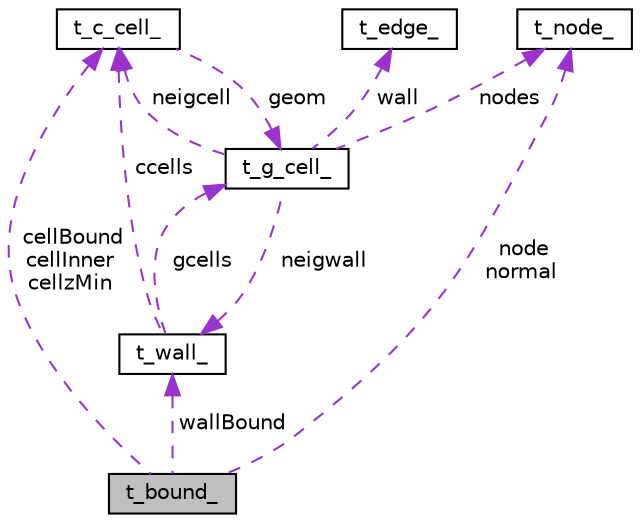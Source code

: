 digraph "t_bound_"
{
 // LATEX_PDF_SIZE
  edge [fontname="Helvetica",fontsize="10",labelfontname="Helvetica",labelfontsize="10"];
  node [fontname="Helvetica",fontsize="10",shape=record];
  Node1 [label="t_bound_",height=0.2,width=0.4,color="black", fillcolor="grey75", style="filled", fontcolor="black",tooltip="Open boundary geometry and flow conditions."];
  Node2 -> Node1 [dir="back",color="darkorchid3",fontsize="10",style="dashed",label=" cellBound\ncellInner\ncellzMin" ,fontname="Helvetica"];
  Node2 [label="t_c_cell_",height=0.2,width=0.4,color="black", fillcolor="white", style="filled",URL="$structt__c__cell__.html",tooltip="Calculus cells: flow variables in cells."];
  Node3 -> Node2 [dir="back",color="darkorchid3",fontsize="10",style="dashed",label=" geom" ,fontname="Helvetica"];
  Node3 [label="t_g_cell_",height=0.2,width=0.4,color="black", fillcolor="white", style="filled",URL="$structt__g__cell__.html",tooltip="Geometry cells: mesh characteristics in cells."];
  Node2 -> Node3 [dir="back",color="darkorchid3",fontsize="10",style="dashed",label=" neigcell" ,fontname="Helvetica"];
  Node4 -> Node3 [dir="back",color="darkorchid3",fontsize="10",style="dashed",label=" wall" ,fontname="Helvetica"];
  Node4 [label="t_edge_",height=0.2,width=0.4,color="black", fillcolor="white", style="filled",URL="$structt__edge__.html",tooltip="Geometrical edges for mesh topology construction."];
  Node5 -> Node3 [dir="back",color="darkorchid3",fontsize="10",style="dashed",label=" neigwall" ,fontname="Helvetica"];
  Node5 [label="t_wall_",height=0.2,width=0.4,color="black", fillcolor="white", style="filled",URL="$structt__wall__.html",tooltip="Wall characteristics for computation."];
  Node2 -> Node5 [dir="back",color="darkorchid3",fontsize="10",style="dashed",label=" ccells" ,fontname="Helvetica"];
  Node3 -> Node5 [dir="back",color="darkorchid3",fontsize="10",style="dashed",label=" gcells" ,fontname="Helvetica"];
  Node6 -> Node3 [dir="back",color="darkorchid3",fontsize="10",style="dashed",label=" nodes" ,fontname="Helvetica"];
  Node6 [label="t_node_",height=0.2,width=0.4,color="black", fillcolor="white", style="filled",URL="$structt__node__.html",tooltip="Geometry mesh node."];
  Node5 -> Node1 [dir="back",color="darkorchid3",fontsize="10",style="dashed",label=" wallBound" ,fontname="Helvetica"];
  Node6 -> Node1 [dir="back",color="darkorchid3",fontsize="10",style="dashed",label=" node\nnormal" ,fontname="Helvetica"];
}
